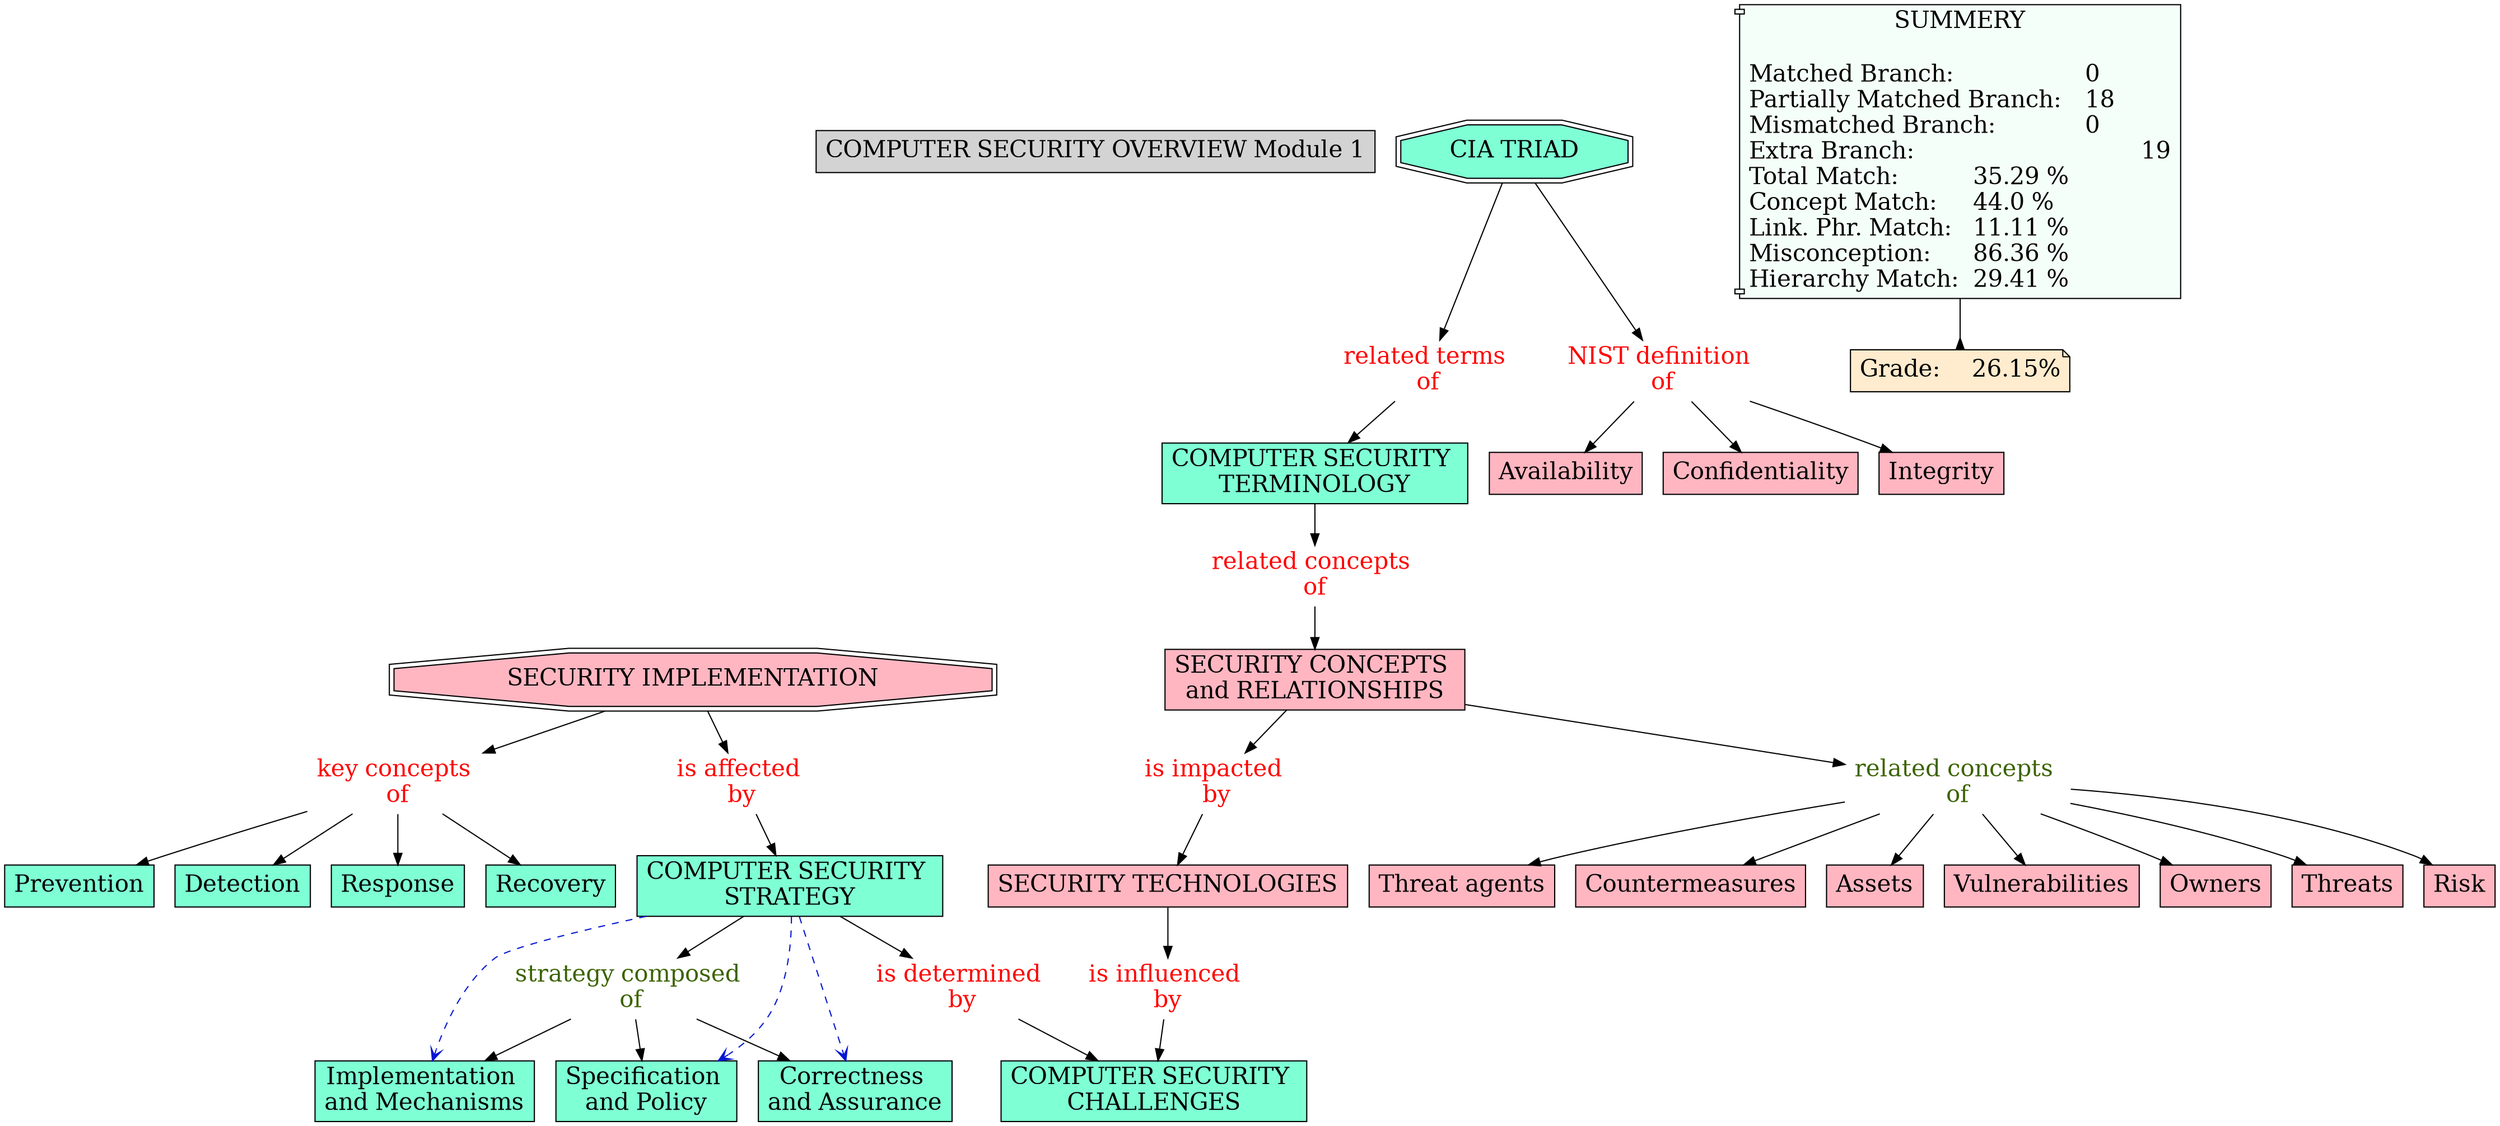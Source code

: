 // The Round Table
digraph {
	"1S2N15Y4S-PD7HZR-PF" [label="COMPUTER SECURITY OVERVIEW Module 1" Gsplines=true fontsize=20 shape=rect style=filled]
	"1S2N4CJCC-221WY2M-3DW" [label="COMPUTER SECURITY 
TERMINOLOGY" Gsplines=true fillcolor=aquamarine fontsize=20 shape=rect style=filled]
	"1S40W3TRP-5XM0N8-4MX" [label="related concepts 
of" Gsplines=true fontcolor=red fontsize=20 shape=none]
	"1S2N4CJCC-221WY2M-3DW" -> "1S40W3TRP-5XM0N8-4MX" [constraint=true]
	"1S2N9W335-1X1MM33-7R7" [label="NIST definition 
of" Gsplines=true fontcolor=red fontsize=20 shape=none]
	"1S2N2QJK8-2MGKG0-1WB" [label=Availability Gsplines=true fillcolor="#FFB6C1" fontsize=20 shape=rect style=filled]
	"1S2N9W335-1X1MM33-7R7" -> "1S2N2QJK8-2MGKG0-1WB" [constraint=true]
	"1S40W28FJ-28MH6R0-4LH" [label="is impacted 
by" Gsplines=true fontcolor=red fontsize=20 shape=none]
	"1S2N37JQK-1QD35BF-29C" [label="SECURITY TECHNOLOGIES
" Gsplines=true fillcolor="#FFB6C1" fontsize=20 shape=rect style=filled]
	"1S40W28FJ-28MH6R0-4LH" -> "1S2N37JQK-1QD35BF-29C" [constraint=true]
	"1S2N9W335-1X1MM33-7R7" [label="NIST definition 
of" Gsplines=true fontcolor=red fontsize=20 shape=none]
	"1S2N2QFDZ-125J02H-1W2" [label=Confidentiality Gsplines=true fillcolor="#FFB6C1" fontsize=20 shape=rect style=filled]
	"1S2N9W335-1X1MM33-7R7" -> "1S2N2QFDZ-125J02H-1W2" [constraint=true]
	"1S2NC97F5-12W2H9P-9D9" [label="related concepts 
of" Gsplines=true fontcolor="#3B6300" fontsize=20 shape=none]
	"1S2N9Y7LC-1S38ZQN-7TS" [label=Vulnerabilities Gsplines=true fillcolor="#FFB6C1" fontsize=20 shape=rect style=filled]
	"1S2NC97F5-12W2H9P-9D9" -> "1S2N9Y7LC-1S38ZQN-7TS" [constraint=true]
	"1S2NC97F5-12W2H9P-9D9" [label="related concepts 
of" Gsplines=true fontcolor="#3B6300" fontsize=20 shape=none]
	"1S2N9XTTG-89GLF9-7T0" [label=Owners Gsplines=true fillcolor="#FFB6C1" fontsize=20 shape=rect style=filled]
	"1S2NC97F5-12W2H9P-9D9" -> "1S2N9XTTG-89GLF9-7T0" [constraint=true]
	"1S40W5FJP-1H8CKMB-4Q5" [label="is determined 
by" Gsplines=true fontcolor=red fontsize=20 shape=none]
	"1S2N4BP56-191G7G6-3C7" [label="COMPUTER SECURITY 
CHALLENGES" Gsplines=true fillcolor=aquamarine fontsize=20 shape=rect style=filled]
	"1S40W5FJP-1H8CKMB-4Q5" -> "1S2N4BP56-191G7G6-3C7" [constraint=true]
	"1S2NC97F5-12W2H9P-9D9" [label="related concepts 
of" Gsplines=true fontcolor="#3B6300" fontsize=20 shape=none]
	"1S2N9Y6GS-13WYC0L-7TN" [label=Threats Gsplines=true fillcolor="#FFB6C1" fontsize=20 shape=rect style=filled]
	"1S2NC97F5-12W2H9P-9D9" -> "1S2N9Y6GS-13WYC0L-7TN" [constraint=true]
	"1S2N37JQK-1QD35BF-29C" [label="SECURITY TECHNOLOGIES
" Gsplines=true fillcolor="#FFB6C1" fontsize=20 shape=rect style=filled]
	"1S40W597S-1B0XBLY-4PW" [label="is influenced 
by" Gsplines=true fontcolor=red fontsize=20 shape=none]
	"1S2N37JQK-1QD35BF-29C" -> "1S40W597S-1B0XBLY-4PW" [constraint=true]
	"1S2N2T317-72PL5N-1Y2" [label="SECURITY IMPLEMENTATION
" Gsplines=true fillcolor="#FFB6C1" fontsize=20 shape=doubleoctagon style=filled]
	"1S40W5Y1W-1HR8CYL-4RJ" [label="is affected 
by" Gsplines=true fontcolor=red fontsize=20 shape=none]
	"1S2N2T317-72PL5N-1Y2" -> "1S40W5Y1W-1HR8CYL-4RJ" [constraint=true]
	"1S2N9TH84-2BNZQKD-7NV" [label="key concepts 
of" Gsplines=true fontcolor=red fontsize=20 shape=none]
	"1S2N2TY6L-1DTJFMF-1Z9" [label=Recovery Gsplines=true fillcolor=aquamarine fontsize=20 shape=rect style=filled]
	"1S2N9TH84-2BNZQKD-7NV" -> "1S2N2TY6L-1DTJFMF-1Z9" [constraint=true]
	"1S2N9W335-1X1MM33-7R7" [label="NIST definition 
of" Gsplines=true fontcolor=red fontsize=20 shape=none]
	"1S2N2QH19-BSV73-1W6" [label=Integrity Gsplines=true fillcolor="#FFB6C1" fontsize=20 shape=rect style=filled]
	"1S2N9W335-1X1MM33-7R7" -> "1S2N2QH19-BSV73-1W6" [constraint=true]
	"1S2N9P7L3-26DPZBQ-7J6" [label="strategy composed 
of" Gsplines=true fontcolor="#3B6300" fontsize=20 shape=none]
	"1S2N31CWZ-101XCDZ-25K" [label="Specification 
and Policy
" Gsplines=true fillcolor=aquamarine fontsize=20 shape=rect style=filled]
	"1S2N9P7L3-26DPZBQ-7J6" -> "1S2N31CWZ-101XCDZ-25K" [constraint=true]
	"1S40W5Y1W-1HR8CYL-4RJ" [label="is affected 
by" Gsplines=true fontcolor=red fontsize=20 shape=none]
	"1S2N30VGK-1HH2KXZ-24K" [label="COMPUTER SECURITY 
STRATEGY" Gsplines=true fillcolor=aquamarine fontsize=20 shape=rect style=filled]
	"1S40W5Y1W-1HR8CYL-4RJ" -> "1S2N30VGK-1HH2KXZ-24K" [constraint=true]
	"1S2N9TH84-2BNZQKD-7NV" [label="key concepts 
of" Gsplines=true fontcolor=red fontsize=20 shape=none]
	"1S2N2V04Z-LSQNG2-1ZF" [label=Prevention Gsplines=true fillcolor=aquamarine fontsize=20 shape=rect style=filled]
	"1S2N9TH84-2BNZQKD-7NV" -> "1S2N2V04Z-LSQNG2-1ZF" [constraint=true]
	"1S2NC97F5-12W2H9P-9D9" [label="related concepts 
of" Gsplines=true fontcolor="#3B6300" fontsize=20 shape=none]
	"1S2NB1K4F-1NXMNBH-7XG" [label=Risk Gsplines=true fillcolor="#FFB6C1" fontsize=20 shape=rect style=filled]
	"1S2NC97F5-12W2H9P-9D9" -> "1S2NB1K4F-1NXMNBH-7XG" [constraint=true]
	"1S2N9P7L3-26DPZBQ-7J6" [label="strategy composed 
of" Gsplines=true fontcolor="#3B6300" fontsize=20 shape=none]
	"1S2N31GJJ-Y99VVD-25T" [label="Correctness 
and Assurance
" Gsplines=true fillcolor=aquamarine fontsize=20 shape=rect style=filled]
	"1S2N9P7L3-26DPZBQ-7J6" -> "1S2N31GJJ-Y99VVD-25T" [constraint=true]
	"1S2NC97F5-12W2H9P-9D9" [label="related concepts 
of" Gsplines=true fontcolor="#3B6300" fontsize=20 shape=none]
	"1S2N9Y55H-2D7W5GB-7TJ" [label="Threat agents
" Gsplines=true fillcolor="#FFB6C1" fontsize=20 shape=rect style=filled]
	"1S2NC97F5-12W2H9P-9D9" -> "1S2N9Y55H-2D7W5GB-7TJ" [constraint=true]
	"1S2NC97F5-12W2H9P-9D9" [label="related concepts 
of" Gsplines=true fontcolor="#3B6300" fontsize=20 shape=none]
	"1S2N9Y40X-1S5GM4K-7TD" [label=Countermeasures Gsplines=true fillcolor="#FFB6C1" fontsize=20 shape=rect style=filled]
	"1S2NC97F5-12W2H9P-9D9" -> "1S2N9Y40X-1S5GM4K-7TD" [constraint=true]
	"1S40W597S-1B0XBLY-4PW" [label="is influenced 
by" Gsplines=true fontcolor=red fontsize=20 shape=none]
	"1S2N4BP56-191G7G6-3C7" [label="COMPUTER SECURITY 
CHALLENGES" Gsplines=true fillcolor=aquamarine fontsize=20 shape=rect style=filled]
	"1S40W597S-1B0XBLY-4PW" -> "1S2N4BP56-191G7G6-3C7" [constraint=true]
	"1S2N30VGK-1HH2KXZ-24K" [label="COMPUTER SECURITY 
STRATEGY" Gsplines=true fillcolor=aquamarine fontsize=20 shape=rect style=filled]
	"1S2N9P7L3-26DPZBQ-7J6" [label="strategy composed 
of" Gsplines=true fontcolor="#3B6300" fontsize=20 shape=none]
	"1S2N30VGK-1HH2KXZ-24K" -> "1S2N9P7L3-26DPZBQ-7J6" [constraint=true]
	"1S2N6TMV3-14Z55M9-3YH" [label="SECURITY CONCEPTS 
and RELATIONSHIPS
" Gsplines=true fillcolor="#FFB6C1" fontsize=20 shape=rect style=filled]
	"1S40W28FJ-28MH6R0-4LH" [label="is impacted 
by" Gsplines=true fontcolor=red fontsize=20 shape=none]
	"1S2N6TMV3-14Z55M9-3YH" -> "1S40W28FJ-28MH6R0-4LH" [constraint=true]
	"1S2N2Q513-1L04NLV-1VM" [label="CIA TRIAD" Gsplines=true fillcolor=aquamarine fontsize=20 shape=doubleoctagon style=filled]
	"1S2N9W335-1X1MM33-7R7" [label="NIST definition 
of" Gsplines=true fontcolor=red fontsize=20 shape=none]
	"1S2N2Q513-1L04NLV-1VM" -> "1S2N9W335-1X1MM33-7R7" [constraint=true]
	"1S2N2Q513-1L04NLV-1VM" [label="CIA TRIAD" Gsplines=true fillcolor=aquamarine fontsize=20 shape=doubleoctagon style=filled]
	"1S40W0T6H-177H35R-4J7" [label="related terms 
of" Gsplines=true fontcolor=red fontsize=20 shape=none]
	"1S2N2Q513-1L04NLV-1VM" -> "1S40W0T6H-177H35R-4J7" [constraint=true]
	"1S2NC97F5-12W2H9P-9D9" [label="related concepts 
of" Gsplines=true fontcolor="#3B6300" fontsize=20 shape=none]
	"1S2N9ZTPF-1DR1N0S-7WS" [label=Assets Gsplines=true fillcolor="#FFB6C1" fontsize=20 shape=rect style=filled]
	"1S2NC97F5-12W2H9P-9D9" -> "1S2N9ZTPF-1DR1N0S-7WS" [constraint=true]
	"1S2N30VGK-1HH2KXZ-24K" [label="COMPUTER SECURITY 
STRATEGY" Gsplines=true fillcolor=aquamarine fontsize=20 shape=rect style=filled]
	"1S40W5FJP-1H8CKMB-4Q5" [label="is determined 
by" Gsplines=true fontcolor=red fontsize=20 shape=none]
	"1S2N30VGK-1HH2KXZ-24K" -> "1S40W5FJP-1H8CKMB-4Q5" [constraint=true]
	"1S2N9P7L3-26DPZBQ-7J6" [label="strategy composed 
of" Gsplines=true fontcolor="#3B6300" fontsize=20 shape=none]
	"1S2N31F5G-6HHPHY-25P" [label="Implementation 
and Mechanisms
" Gsplines=true fillcolor=aquamarine fontsize=20 shape=rect style=filled]
	"1S2N9P7L3-26DPZBQ-7J6" -> "1S2N31F5G-6HHPHY-25P" [constraint=true]
	"1S2N9TH84-2BNZQKD-7NV" [label="key concepts 
of" Gsplines=true fontcolor=red fontsize=20 shape=none]
	"1S2N2TT3M-3XX8V7-1Z1" [label=Detection Gsplines=true fillcolor=aquamarine fontsize=20 shape=rect style=filled]
	"1S2N9TH84-2BNZQKD-7NV" -> "1S2N2TT3M-3XX8V7-1Z1" [constraint=true]
	"1S2N9TH84-2BNZQKD-7NV" [label="key concepts 
of" Gsplines=true fontcolor=red fontsize=20 shape=none]
	"1S2N2TWB1-G4C2L6-1Z5" [label=Response Gsplines=true fillcolor=aquamarine fontsize=20 shape=rect style=filled]
	"1S2N9TH84-2BNZQKD-7NV" -> "1S2N2TWB1-G4C2L6-1Z5" [constraint=true]
	"1S40W0T6H-177H35R-4J7" [label="related terms 
of" Gsplines=true fontcolor=red fontsize=20 shape=none]
	"1S2N4CJCC-221WY2M-3DW" [label="COMPUTER SECURITY 
TERMINOLOGY" Gsplines=true fillcolor=aquamarine fontsize=20 shape=rect style=filled]
	"1S40W0T6H-177H35R-4J7" -> "1S2N4CJCC-221WY2M-3DW" [constraint=true]
	"1S2N6TMV3-14Z55M9-3YH" [label="SECURITY CONCEPTS 
and RELATIONSHIPS
" Gsplines=true fillcolor="#FFB6C1" fontsize=20 shape=rect style=filled]
	"1S2NC97F5-12W2H9P-9D9" [label="related concepts 
of" Gsplines=true fontcolor="#3B6300" fontsize=20 shape=none]
	"1S2N6TMV3-14Z55M9-3YH" -> "1S2NC97F5-12W2H9P-9D9" [constraint=true]
	"1S40W3TRP-5XM0N8-4MX" [label="related concepts 
of" Gsplines=true fontcolor=red fontsize=20 shape=none]
	"1S2N6TMV3-14Z55M9-3YH" [label="SECURITY CONCEPTS 
and RELATIONSHIPS
" Gsplines=true fillcolor="#FFB6C1" fontsize=20 shape=rect style=filled]
	"1S40W3TRP-5XM0N8-4MX" -> "1S2N6TMV3-14Z55M9-3YH" [constraint=true]
	"1S2N2T317-72PL5N-1Y2" [label="SECURITY IMPLEMENTATION
" Gsplines=true fillcolor="#FFB6C1" fontsize=20 shape=doubleoctagon style=filled]
	"1S2N9TH84-2BNZQKD-7NV" [label="key concepts 
of" Gsplines=true fontcolor=red fontsize=20 shape=none]
	"1S2N2T317-72PL5N-1Y2" -> "1S2N9TH84-2BNZQKD-7NV" [constraint=true]
	Stat [label="SUMMERY

Matched Branch:			0\lPartially Matched Branch:	18\lMismatched Branch:		0\lExtra Branch:				19\lTotal Match:		35.29 %\lConcept Match:	44.0 %\lLink. Phr. Match:	11.11 %\lMisconception:	86.36 %\lHierarchy Match:	29.41 %\l" Gsplines=true fillcolor="#F5FFFA" fontsize=20 shape=component style=filled]
	Grade [label="Grade:	26.15%" Gsplines=true fillcolor="#FFEBCD" fontsize=20 shape=note style=filled]
	Stat -> Grade [arrowhead=inv color=black constraint=true]
	"1S2N30VGK-1HH2KXZ-24K" -> "1S2N31CWZ-101XCDZ-25K" [arrowhead=open color="#0316D1" constraint=true style=dashed]
	"1S2N30VGK-1HH2KXZ-24K" -> "1S2N31F5G-6HHPHY-25P" [arrowhead=open color="#0316D1" constraint=true style=dashed]
	"1S2N30VGK-1HH2KXZ-24K" -> "1S2N31GJJ-Y99VVD-25T" [arrowhead=open color="#0316D1" constraint=true style=dashed]
}
